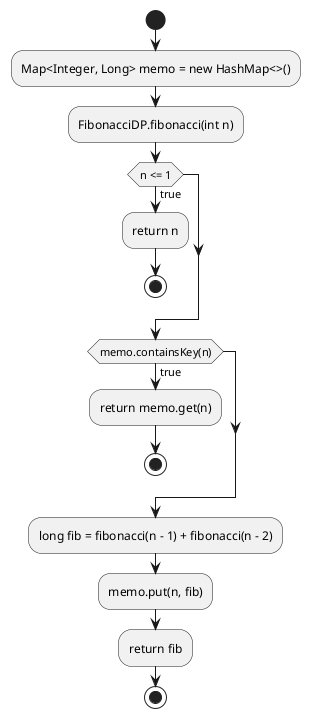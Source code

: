 @startuml
'https://plantuml.com/activity-diagram-beta

start
:Map<Integer, Long> memo = new HashMap<>();

:FibonacciDP.fibonacci(int n);
if (n <= 1) then (true)
:return n;
stop
endif

if (memo.containsKey(n)) then (true)
:return memo.get(n);
stop
endif

:long fib = fibonacci(n - 1) + fibonacci(n - 2);
:memo.put(n, fib);
:return fib;
stop
@enduml
